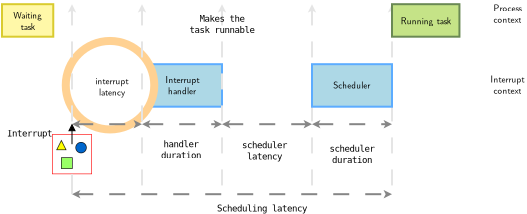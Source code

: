 <?xml version="1.0" encoding="UTF-8"?>
<dia:diagram xmlns:dia="http://www.lysator.liu.se/~alla/dia/">
  <dia:layer name="Background" visible="true" active="true">
    <dia:group>
      <dia:object type="Standard - Box" version="0" id="O0">
        <dia:attribute name="obj_pos">
          <dia:point val="7,11"/>
        </dia:attribute>
        <dia:attribute name="obj_bb">
          <dia:rectangle val="6.95,10.95;11.05,13.175"/>
        </dia:attribute>
        <dia:attribute name="elem_corner">
          <dia:point val="7,11"/>
        </dia:attribute>
        <dia:attribute name="elem_width">
          <dia:real val="4"/>
        </dia:attribute>
        <dia:attribute name="elem_height">
          <dia:real val="2.125"/>
        </dia:attribute>
        <dia:attribute name="border_width">
          <dia:real val="0.1"/>
        </dia:attribute>
        <dia:attribute name="border_color">
          <dia:color val="#5cacff"/>
        </dia:attribute>
        <dia:attribute name="inner_color">
          <dia:color val="#add8e6"/>
        </dia:attribute>
        <dia:attribute name="show_background">
          <dia:boolean val="true"/>
        </dia:attribute>
      </dia:object>
      <dia:object type="Standard - Text" version="1" id="O1">
        <dia:attribute name="obj_pos">
          <dia:point val="9,11.937"/>
        </dia:attribute>
        <dia:attribute name="obj_bb">
          <dia:rectangle val="8.008,11.517;9.992,12.608"/>
        </dia:attribute>
        <dia:attribute name="text">
          <dia:composite type="text">
            <dia:attribute name="string">
              <dia:string>#Interrupt
handler#</dia:string>
            </dia:attribute>
            <dia:attribute name="font">
              <dia:font family="Latin Modern Sans" style="0" name="Courier"/>
            </dia:attribute>
            <dia:attribute name="height">
              <dia:real val="0.564"/>
            </dia:attribute>
            <dia:attribute name="pos">
              <dia:point val="9,11.937"/>
            </dia:attribute>
            <dia:attribute name="color">
              <dia:color val="#000000"/>
            </dia:attribute>
            <dia:attribute name="alignment">
              <dia:enum val="1"/>
            </dia:attribute>
          </dia:composite>
        </dia:attribute>
        <dia:attribute name="valign">
          <dia:enum val="3"/>
        </dia:attribute>
      </dia:object>
    </dia:group>
    <dia:object type="Standard - Ellipse" version="0" id="O2">
      <dia:attribute name="obj_pos">
        <dia:point val="3.188,9.838"/>
      </dia:attribute>
      <dia:attribute name="obj_bb">
        <dia:rectangle val="2.987,9.637;7.812,14.463"/>
      </dia:attribute>
      <dia:attribute name="elem_corner">
        <dia:point val="3.188,9.838"/>
      </dia:attribute>
      <dia:attribute name="elem_width">
        <dia:real val="4.425"/>
      </dia:attribute>
      <dia:attribute name="elem_height">
        <dia:real val="4.425"/>
      </dia:attribute>
      <dia:attribute name="border_width">
        <dia:real val="0.4"/>
      </dia:attribute>
      <dia:attribute name="border_color">
        <dia:color val="#ffd192"/>
      </dia:attribute>
      <dia:attribute name="aspect">
        <dia:enum val="2"/>
      </dia:attribute>
    </dia:object>
    <dia:object type="Standard - Image" version="0" id="O3">
      <dia:attribute name="obj_pos">
        <dia:point val="2.5,14.5"/>
      </dia:attribute>
      <dia:attribute name="obj_bb">
        <dia:rectangle val="2.45,14.45;4.55,16.55"/>
      </dia:attribute>
      <dia:attribute name="elem_corner">
        <dia:point val="2.5,14.5"/>
      </dia:attribute>
      <dia:attribute name="elem_width">
        <dia:real val="2"/>
      </dia:attribute>
      <dia:attribute name="elem_height">
        <dia:real val="2"/>
      </dia:attribute>
      <dia:attribute name="draw_border">
        <dia:boolean val="false"/>
      </dia:attribute>
      <dia:attribute name="keep_aspect">
        <dia:boolean val="true"/>
      </dia:attribute>
      <dia:attribute name="file">
        <dia:string>#./board.png#</dia:string>
      </dia:attribute>
    </dia:object>
    <dia:object type="Standard - Line" version="0" id="O4">
      <dia:attribute name="obj_pos">
        <dia:point val="3.5,17.5"/>
      </dia:attribute>
      <dia:attribute name="obj_bb">
        <dia:rectangle val="3.45,17.288;19.55,17.712"/>
      </dia:attribute>
      <dia:attribute name="conn_endpoints">
        <dia:point val="3.5,17.5"/>
        <dia:point val="19.5,17.5"/>
      </dia:attribute>
      <dia:attribute name="numcp">
        <dia:int val="1"/>
      </dia:attribute>
      <dia:attribute name="line_color">
        <dia:color val="#868686"/>
      </dia:attribute>
      <dia:attribute name="line_width">
        <dia:real val="0.1"/>
      </dia:attribute>
      <dia:attribute name="line_style">
        <dia:enum val="1"/>
      </dia:attribute>
      <dia:attribute name="start_arrow">
        <dia:enum val="22"/>
      </dia:attribute>
      <dia:attribute name="start_arrow_length">
        <dia:real val="0.2"/>
      </dia:attribute>
      <dia:attribute name="start_arrow_width">
        <dia:real val="0.2"/>
      </dia:attribute>
      <dia:attribute name="end_arrow">
        <dia:enum val="22"/>
      </dia:attribute>
      <dia:attribute name="end_arrow_length">
        <dia:real val="0.2"/>
      </dia:attribute>
      <dia:attribute name="end_arrow_width">
        <dia:real val="0.2"/>
      </dia:attribute>
      <dia:attribute name="dashlength">
        <dia:real val="0.8"/>
      </dia:attribute>
    </dia:object>
    <dia:object type="Standard - Text" version="1" id="O5">
      <dia:attribute name="obj_pos">
        <dia:point val="1.37,14.461"/>
      </dia:attribute>
      <dia:attribute name="obj_bb">
        <dia:rectangle val="0.143,14.197;2.596,14.725"/>
      </dia:attribute>
      <dia:attribute name="text">
        <dia:composite type="text">
          <dia:attribute name="string">
            <dia:string>#Interrupt#</dia:string>
          </dia:attribute>
          <dia:attribute name="font">
            <dia:font family="Inconsolata" style="48" name="Courier"/>
          </dia:attribute>
          <dia:attribute name="height">
            <dia:real val="0.564"/>
          </dia:attribute>
          <dia:attribute name="pos">
            <dia:point val="1.37,14.617"/>
          </dia:attribute>
          <dia:attribute name="color">
            <dia:color val="#000000"/>
          </dia:attribute>
          <dia:attribute name="alignment">
            <dia:enum val="1"/>
          </dia:attribute>
        </dia:composite>
      </dia:attribute>
      <dia:attribute name="valign">
        <dia:enum val="2"/>
      </dia:attribute>
    </dia:object>
    <dia:object type="Standard - Line" version="0" id="O6">
      <dia:attribute name="obj_pos">
        <dia:point val="3.5,14"/>
      </dia:attribute>
      <dia:attribute name="obj_bb">
        <dia:rectangle val="3.45,13.788;7.05,14.212"/>
      </dia:attribute>
      <dia:attribute name="conn_endpoints">
        <dia:point val="3.5,14"/>
        <dia:point val="7,14"/>
      </dia:attribute>
      <dia:attribute name="numcp">
        <dia:int val="2"/>
      </dia:attribute>
      <dia:attribute name="line_color">
        <dia:color val="#868686"/>
      </dia:attribute>
      <dia:attribute name="line_width">
        <dia:real val="0.1"/>
      </dia:attribute>
      <dia:attribute name="line_style">
        <dia:enum val="1"/>
      </dia:attribute>
      <dia:attribute name="start_arrow">
        <dia:enum val="22"/>
      </dia:attribute>
      <dia:attribute name="start_arrow_length">
        <dia:real val="0.2"/>
      </dia:attribute>
      <dia:attribute name="start_arrow_width">
        <dia:real val="0.2"/>
      </dia:attribute>
      <dia:attribute name="end_arrow">
        <dia:enum val="22"/>
      </dia:attribute>
      <dia:attribute name="end_arrow_length">
        <dia:real val="0.2"/>
      </dia:attribute>
      <dia:attribute name="end_arrow_width">
        <dia:real val="0.2"/>
      </dia:attribute>
      <dia:attribute name="dashlength">
        <dia:real val="0.8"/>
      </dia:attribute>
    </dia:object>
    <dia:group>
      <dia:object type="Standard - Box" version="0" id="O7">
        <dia:attribute name="obj_pos">
          <dia:point val="0,8"/>
        </dia:attribute>
        <dia:attribute name="obj_bb">
          <dia:rectangle val="-0.05,7.95;2.613,9.675"/>
        </dia:attribute>
        <dia:attribute name="elem_corner">
          <dia:point val="0,8"/>
        </dia:attribute>
        <dia:attribute name="elem_width">
          <dia:real val="2.563"/>
        </dia:attribute>
        <dia:attribute name="elem_height">
          <dia:real val="1.625"/>
        </dia:attribute>
        <dia:attribute name="border_width">
          <dia:real val="0.1"/>
        </dia:attribute>
        <dia:attribute name="border_color">
          <dia:color val="#d9cb2f"/>
        </dia:attribute>
        <dia:attribute name="inner_color">
          <dia:color val="#fff8a8"/>
        </dia:attribute>
        <dia:attribute name="show_background">
          <dia:boolean val="true"/>
        </dia:attribute>
      </dia:object>
      <dia:object type="Standard - Text" version="1" id="O8">
        <dia:attribute name="obj_pos">
          <dia:point val="1.281,8.812"/>
        </dia:attribute>
        <dia:attribute name="obj_bb">
          <dia:rectangle val="0.434,8.266;2.129,9.358"/>
        </dia:attribute>
        <dia:attribute name="text">
          <dia:composite type="text">
            <dia:attribute name="string">
              <dia:string>#Waiting
task#</dia:string>
            </dia:attribute>
            <dia:attribute name="font">
              <dia:font family="Latin Modern Sans" style="0" name="Courier"/>
            </dia:attribute>
            <dia:attribute name="height">
              <dia:real val="0.564"/>
            </dia:attribute>
            <dia:attribute name="pos">
              <dia:point val="1.281,8.686"/>
            </dia:attribute>
            <dia:attribute name="color">
              <dia:color val="#000000"/>
            </dia:attribute>
            <dia:attribute name="alignment">
              <dia:enum val="1"/>
            </dia:attribute>
          </dia:composite>
        </dia:attribute>
        <dia:attribute name="valign">
          <dia:enum val="2"/>
        </dia:attribute>
        <dia:connections>
          <dia:connection handle="0" to="O7" connection="8"/>
        </dia:connections>
      </dia:object>
    </dia:group>
    <dia:object type="Standard - Text" version="1" id="O9">
      <dia:attribute name="obj_pos">
        <dia:point val="25.346,8.363"/>
      </dia:attribute>
      <dia:attribute name="obj_bb">
        <dia:rectangle val="24.419,7.942;26.273,9.034"/>
      </dia:attribute>
      <dia:attribute name="text">
        <dia:composite type="text">
          <dia:attribute name="string">
            <dia:string>#Process 
context #</dia:string>
          </dia:attribute>
          <dia:attribute name="font">
            <dia:font family="Latin Modern Sans" style="0" name="Courier"/>
          </dia:attribute>
          <dia:attribute name="height">
            <dia:real val="0.564"/>
          </dia:attribute>
          <dia:attribute name="pos">
            <dia:point val="25.346,8.363"/>
          </dia:attribute>
          <dia:attribute name="color">
            <dia:color val="#000000"/>
          </dia:attribute>
          <dia:attribute name="alignment">
            <dia:enum val="1"/>
          </dia:attribute>
        </dia:composite>
      </dia:attribute>
      <dia:attribute name="valign">
        <dia:enum val="3"/>
      </dia:attribute>
    </dia:object>
    <dia:object type="Standard - Text" version="1" id="O10">
      <dia:attribute name="obj_pos">
        <dia:point val="25.346,11.912"/>
      </dia:attribute>
      <dia:attribute name="obj_bb">
        <dia:rectangle val="24.282,11.492;26.41,12.584"/>
      </dia:attribute>
      <dia:attribute name="text">
        <dia:composite type="text">
          <dia:attribute name="string">
            <dia:string>#Interrupt 
context #</dia:string>
          </dia:attribute>
          <dia:attribute name="font">
            <dia:font family="Latin Modern Sans" style="0" name="Courier"/>
          </dia:attribute>
          <dia:attribute name="height">
            <dia:real val="0.564"/>
          </dia:attribute>
          <dia:attribute name="pos">
            <dia:point val="25.346,11.912"/>
          </dia:attribute>
          <dia:attribute name="color">
            <dia:color val="#000000"/>
          </dia:attribute>
          <dia:attribute name="alignment">
            <dia:enum val="1"/>
          </dia:attribute>
        </dia:composite>
      </dia:attribute>
      <dia:attribute name="valign">
        <dia:enum val="3"/>
      </dia:attribute>
    </dia:object>
    <dia:object type="Standard - Text" version="1" id="O11">
      <dia:attribute name="obj_pos">
        <dia:point val="5.5,12"/>
      </dia:attribute>
      <dia:attribute name="obj_bb">
        <dia:rectangle val="4.511,11.58;6.489,12.672"/>
      </dia:attribute>
      <dia:attribute name="text">
        <dia:composite type="text">
          <dia:attribute name="string">
            <dia:string>#interrupt
latency#</dia:string>
          </dia:attribute>
          <dia:attribute name="font">
            <dia:font family="Latin Modern Sans" style="0" name="Courier"/>
          </dia:attribute>
          <dia:attribute name="height">
            <dia:real val="0.564"/>
          </dia:attribute>
          <dia:attribute name="pos">
            <dia:point val="5.5,12"/>
          </dia:attribute>
          <dia:attribute name="color">
            <dia:color val="#000000"/>
          </dia:attribute>
          <dia:attribute name="alignment">
            <dia:enum val="1"/>
          </dia:attribute>
        </dia:composite>
      </dia:attribute>
      <dia:attribute name="valign">
        <dia:enum val="3"/>
      </dia:attribute>
    </dia:object>
    <dia:object type="Standard - Text" version="1" id="O12">
      <dia:attribute name="obj_pos">
        <dia:point val="8.947,15.274"/>
      </dia:attribute>
      <dia:attribute name="obj_bb">
        <dia:rectangle val="7.857,14.728;10.037,15.82"/>
      </dia:attribute>
      <dia:attribute name="text">
        <dia:composite type="text">
          <dia:attribute name="string">
            <dia:string>#handler
duration#</dia:string>
          </dia:attribute>
          <dia:attribute name="font">
            <dia:font family="Inconsolata" style="48" name="Courier"/>
          </dia:attribute>
          <dia:attribute name="height">
            <dia:real val="0.564"/>
          </dia:attribute>
          <dia:attribute name="pos">
            <dia:point val="8.947,15.148"/>
          </dia:attribute>
          <dia:attribute name="color">
            <dia:color val="#000000"/>
          </dia:attribute>
          <dia:attribute name="alignment">
            <dia:enum val="1"/>
          </dia:attribute>
        </dia:composite>
      </dia:attribute>
      <dia:attribute name="valign">
        <dia:enum val="2"/>
      </dia:attribute>
    </dia:object>
    <dia:object type="Standard - Text" version="1" id="O13">
      <dia:attribute name="obj_pos">
        <dia:point val="13.131,15.329"/>
      </dia:attribute>
      <dia:attribute name="obj_bb">
        <dia:rectangle val="11.905,14.783;14.357,15.875"/>
      </dia:attribute>
      <dia:attribute name="text">
        <dia:composite type="text">
          <dia:attribute name="string">
            <dia:string>#scheduler
latency#</dia:string>
          </dia:attribute>
          <dia:attribute name="font">
            <dia:font family="Inconsolata" style="48" name="Courier"/>
          </dia:attribute>
          <dia:attribute name="height">
            <dia:real val="0.564"/>
          </dia:attribute>
          <dia:attribute name="pos">
            <dia:point val="13.131,15.203"/>
          </dia:attribute>
          <dia:attribute name="color">
            <dia:color val="#000000"/>
          </dia:attribute>
          <dia:attribute name="alignment">
            <dia:enum val="1"/>
          </dia:attribute>
        </dia:composite>
      </dia:attribute>
      <dia:attribute name="valign">
        <dia:enum val="2"/>
      </dia:attribute>
    </dia:object>
    <dia:object type="Standard - Text" version="1" id="O14">
      <dia:attribute name="obj_pos">
        <dia:point val="17.5,15.5"/>
      </dia:attribute>
      <dia:attribute name="obj_bb">
        <dia:rectangle val="16.274,14.954;18.726,16.046"/>
      </dia:attribute>
      <dia:attribute name="text">
        <dia:composite type="text">
          <dia:attribute name="string">
            <dia:string>#scheduler
duration#</dia:string>
          </dia:attribute>
          <dia:attribute name="font">
            <dia:font family="Inconsolata" style="48" name="Courier"/>
          </dia:attribute>
          <dia:attribute name="height">
            <dia:real val="0.564"/>
          </dia:attribute>
          <dia:attribute name="pos">
            <dia:point val="17.5,15.374"/>
          </dia:attribute>
          <dia:attribute name="color">
            <dia:color val="#000000"/>
          </dia:attribute>
          <dia:attribute name="alignment">
            <dia:enum val="1"/>
          </dia:attribute>
        </dia:composite>
      </dia:attribute>
      <dia:attribute name="valign">
        <dia:enum val="2"/>
      </dia:attribute>
    </dia:object>
    <dia:object type="Standard - Text" version="1" id="O15">
      <dia:attribute name="obj_pos">
        <dia:point val="12.998,18.213"/>
      </dia:attribute>
      <dia:attribute name="obj_bb">
        <dia:rectangle val="10.545,17.95;15.45,18.477"/>
      </dia:attribute>
      <dia:attribute name="text">
        <dia:composite type="text">
          <dia:attribute name="string">
            <dia:string>#Scheduling latency#</dia:string>
          </dia:attribute>
          <dia:attribute name="font">
            <dia:font family="Inconsolata" style="48" name="Courier"/>
          </dia:attribute>
          <dia:attribute name="height">
            <dia:real val="0.564"/>
          </dia:attribute>
          <dia:attribute name="pos">
            <dia:point val="12.998,18.37"/>
          </dia:attribute>
          <dia:attribute name="color">
            <dia:color val="#000000"/>
          </dia:attribute>
          <dia:attribute name="alignment">
            <dia:enum val="1"/>
          </dia:attribute>
        </dia:composite>
      </dia:attribute>
      <dia:attribute name="valign">
        <dia:enum val="2"/>
      </dia:attribute>
    </dia:object>
    <dia:object type="Standard - Line" version="0" id="O16">
      <dia:attribute name="obj_pos">
        <dia:point val="3.5,15"/>
      </dia:attribute>
      <dia:attribute name="obj_bb">
        <dia:rectangle val="3.31,13.944;3.69,15.025"/>
      </dia:attribute>
      <dia:attribute name="conn_endpoints">
        <dia:point val="3.5,15"/>
        <dia:point val="3.5,14"/>
      </dia:attribute>
      <dia:attribute name="numcp">
        <dia:int val="1"/>
      </dia:attribute>
      <dia:attribute name="line_width">
        <dia:real val="0.05"/>
      </dia:attribute>
      <dia:attribute name="end_arrow">
        <dia:enum val="3"/>
      </dia:attribute>
      <dia:attribute name="end_arrow_length">
        <dia:real val="0.3"/>
      </dia:attribute>
      <dia:attribute name="end_arrow_width">
        <dia:real val="0.3"/>
      </dia:attribute>
    </dia:object>
    <dia:object type="Standard - Line" version="0" id="O17">
      <dia:attribute name="obj_pos">
        <dia:point val="3.5,8"/>
      </dia:attribute>
      <dia:attribute name="obj_bb">
        <dia:rectangle val="3.288,7.95;3.712,14.05"/>
      </dia:attribute>
      <dia:attribute name="conn_endpoints">
        <dia:point val="3.5,8"/>
        <dia:point val="3.5,14"/>
      </dia:attribute>
      <dia:attribute name="numcp">
        <dia:int val="1"/>
      </dia:attribute>
      <dia:attribute name="line_color">
        <dia:color val="#e5e5e5"/>
      </dia:attribute>
      <dia:attribute name="line_width">
        <dia:real val="0.1"/>
      </dia:attribute>
      <dia:attribute name="line_style">
        <dia:enum val="1"/>
      </dia:attribute>
      <dia:attribute name="start_arrow">
        <dia:enum val="22"/>
      </dia:attribute>
      <dia:attribute name="start_arrow_length">
        <dia:real val="0.2"/>
      </dia:attribute>
      <dia:attribute name="start_arrow_width">
        <dia:real val="0.2"/>
      </dia:attribute>
      <dia:attribute name="dashlength">
        <dia:real val="0.8"/>
      </dia:attribute>
    </dia:object>
    <dia:object type="Standard - Line" version="0" id="O18">
      <dia:attribute name="obj_pos">
        <dia:point val="7,8"/>
      </dia:attribute>
      <dia:attribute name="obj_bb">
        <dia:rectangle val="6.788,7.95;7.212,17.55"/>
      </dia:attribute>
      <dia:attribute name="conn_endpoints">
        <dia:point val="7,8"/>
        <dia:point val="7,17.5"/>
      </dia:attribute>
      <dia:attribute name="numcp">
        <dia:int val="1"/>
      </dia:attribute>
      <dia:attribute name="line_color">
        <dia:color val="#e5e5e5"/>
      </dia:attribute>
      <dia:attribute name="line_width">
        <dia:real val="0.1"/>
      </dia:attribute>
      <dia:attribute name="line_style">
        <dia:enum val="1"/>
      </dia:attribute>
      <dia:attribute name="start_arrow">
        <dia:enum val="22"/>
      </dia:attribute>
      <dia:attribute name="start_arrow_length">
        <dia:real val="0.2"/>
      </dia:attribute>
      <dia:attribute name="start_arrow_width">
        <dia:real val="0.2"/>
      </dia:attribute>
      <dia:attribute name="dashlength">
        <dia:real val="0.8"/>
      </dia:attribute>
    </dia:object>
    <dia:object type="Standard - Line" version="0" id="O19">
      <dia:attribute name="obj_pos">
        <dia:point val="11,8"/>
      </dia:attribute>
      <dia:attribute name="obj_bb">
        <dia:rectangle val="10.788,7.95;11.212,17.55"/>
      </dia:attribute>
      <dia:attribute name="conn_endpoints">
        <dia:point val="11,8"/>
        <dia:point val="11,17.5"/>
      </dia:attribute>
      <dia:attribute name="numcp">
        <dia:int val="1"/>
      </dia:attribute>
      <dia:attribute name="line_color">
        <dia:color val="#e5e5e5"/>
      </dia:attribute>
      <dia:attribute name="line_width">
        <dia:real val="0.1"/>
      </dia:attribute>
      <dia:attribute name="line_style">
        <dia:enum val="1"/>
      </dia:attribute>
      <dia:attribute name="start_arrow">
        <dia:enum val="22"/>
      </dia:attribute>
      <dia:attribute name="start_arrow_length">
        <dia:real val="0.2"/>
      </dia:attribute>
      <dia:attribute name="start_arrow_width">
        <dia:real val="0.2"/>
      </dia:attribute>
      <dia:attribute name="dashlength">
        <dia:real val="0.8"/>
      </dia:attribute>
    </dia:object>
    <dia:object type="Standard - Line" version="0" id="O20">
      <dia:attribute name="obj_pos">
        <dia:point val="15.5,8"/>
      </dia:attribute>
      <dia:attribute name="obj_bb">
        <dia:rectangle val="15.288,7.95;15.712,17.55"/>
      </dia:attribute>
      <dia:attribute name="conn_endpoints">
        <dia:point val="15.5,8"/>
        <dia:point val="15.5,17.5"/>
      </dia:attribute>
      <dia:attribute name="numcp">
        <dia:int val="1"/>
      </dia:attribute>
      <dia:attribute name="line_color">
        <dia:color val="#e5e5e5"/>
      </dia:attribute>
      <dia:attribute name="line_width">
        <dia:real val="0.1"/>
      </dia:attribute>
      <dia:attribute name="line_style">
        <dia:enum val="1"/>
      </dia:attribute>
      <dia:attribute name="start_arrow">
        <dia:enum val="22"/>
      </dia:attribute>
      <dia:attribute name="start_arrow_length">
        <dia:real val="0.2"/>
      </dia:attribute>
      <dia:attribute name="start_arrow_width">
        <dia:real val="0.2"/>
      </dia:attribute>
      <dia:attribute name="dashlength">
        <dia:real val="0.8"/>
      </dia:attribute>
    </dia:object>
    <dia:object type="Standard - Line" version="0" id="O21">
      <dia:attribute name="obj_pos">
        <dia:point val="19.5,8"/>
      </dia:attribute>
      <dia:attribute name="obj_bb">
        <dia:rectangle val="19.288,7.95;19.712,17.55"/>
      </dia:attribute>
      <dia:attribute name="conn_endpoints">
        <dia:point val="19.5,8"/>
        <dia:point val="19.5,17.5"/>
      </dia:attribute>
      <dia:attribute name="numcp">
        <dia:int val="1"/>
      </dia:attribute>
      <dia:attribute name="line_color">
        <dia:color val="#e5e5e5"/>
      </dia:attribute>
      <dia:attribute name="line_width">
        <dia:real val="0.1"/>
      </dia:attribute>
      <dia:attribute name="line_style">
        <dia:enum val="1"/>
      </dia:attribute>
      <dia:attribute name="start_arrow">
        <dia:enum val="22"/>
      </dia:attribute>
      <dia:attribute name="start_arrow_length">
        <dia:real val="0.2"/>
      </dia:attribute>
      <dia:attribute name="start_arrow_width">
        <dia:real val="0.2"/>
      </dia:attribute>
      <dia:attribute name="dashlength">
        <dia:real val="0.8"/>
      </dia:attribute>
      <dia:connections>
        <dia:connection handle="0" to="O24" connection="0"/>
      </dia:connections>
    </dia:object>
    <dia:group>
      <dia:object type="Standard - Box" version="0" id="O22">
        <dia:attribute name="obj_pos">
          <dia:point val="15.5,11"/>
        </dia:attribute>
        <dia:attribute name="obj_bb">
          <dia:rectangle val="15.45,10.95;19.55,13.175"/>
        </dia:attribute>
        <dia:attribute name="elem_corner">
          <dia:point val="15.5,11"/>
        </dia:attribute>
        <dia:attribute name="elem_width">
          <dia:real val="4"/>
        </dia:attribute>
        <dia:attribute name="elem_height">
          <dia:real val="2.125"/>
        </dia:attribute>
        <dia:attribute name="border_width">
          <dia:real val="0.1"/>
        </dia:attribute>
        <dia:attribute name="border_color">
          <dia:color val="#5cacff"/>
        </dia:attribute>
        <dia:attribute name="inner_color">
          <dia:color val="#add8e6"/>
        </dia:attribute>
        <dia:attribute name="show_background">
          <dia:boolean val="true"/>
        </dia:attribute>
      </dia:object>
      <dia:object type="Standard - Text" version="1" id="O23">
        <dia:attribute name="obj_pos">
          <dia:point val="17.493,12.219"/>
        </dia:attribute>
        <dia:attribute name="obj_bb">
          <dia:rectangle val="16.365,11.799;18.622,12.326"/>
        </dia:attribute>
        <dia:attribute name="text">
          <dia:composite type="text">
            <dia:attribute name="string">
              <dia:string>#Scheduler#</dia:string>
            </dia:attribute>
            <dia:attribute name="font">
              <dia:font family="Latin Modern Sans" style="0" name="Courier"/>
            </dia:attribute>
            <dia:attribute name="height">
              <dia:real val="0.564"/>
            </dia:attribute>
            <dia:attribute name="pos">
              <dia:point val="17.493,12.219"/>
            </dia:attribute>
            <dia:attribute name="color">
              <dia:color val="#000000"/>
            </dia:attribute>
            <dia:attribute name="alignment">
              <dia:enum val="1"/>
            </dia:attribute>
          </dia:composite>
        </dia:attribute>
        <dia:attribute name="valign">
          <dia:enum val="3"/>
        </dia:attribute>
      </dia:object>
    </dia:group>
    <dia:group>
      <dia:object type="Standard - Box" version="0" id="O24">
        <dia:attribute name="obj_pos">
          <dia:point val="19.5,8"/>
        </dia:attribute>
        <dia:attribute name="obj_bb">
          <dia:rectangle val="19.45,7.95;22.922,9.675"/>
        </dia:attribute>
        <dia:attribute name="elem_corner">
          <dia:point val="19.5,8"/>
        </dia:attribute>
        <dia:attribute name="elem_width">
          <dia:real val="3.372"/>
        </dia:attribute>
        <dia:attribute name="elem_height">
          <dia:real val="1.625"/>
        </dia:attribute>
        <dia:attribute name="border_width">
          <dia:real val="0.1"/>
        </dia:attribute>
        <dia:attribute name="border_color">
          <dia:color val="#6a8954"/>
        </dia:attribute>
        <dia:attribute name="inner_color">
          <dia:color val="#c5e387"/>
        </dia:attribute>
        <dia:attribute name="show_background">
          <dia:boolean val="true"/>
        </dia:attribute>
      </dia:object>
      <dia:object type="Standard - Text" version="1" id="O25">
        <dia:attribute name="obj_pos">
          <dia:point val="21.186,8.812"/>
        </dia:attribute>
        <dia:attribute name="obj_bb">
          <dia:rectangle val="19.715,8.549;22.657,9.076"/>
        </dia:attribute>
        <dia:attribute name="text">
          <dia:composite type="text">
            <dia:attribute name="string">
              <dia:string>#Running task#</dia:string>
            </dia:attribute>
            <dia:attribute name="font">
              <dia:font family="Latin Modern Sans" style="0" name="Courier"/>
            </dia:attribute>
            <dia:attribute name="height">
              <dia:real val="0.564"/>
            </dia:attribute>
            <dia:attribute name="pos">
              <dia:point val="21.186,8.969"/>
            </dia:attribute>
            <dia:attribute name="color">
              <dia:color val="#000000"/>
            </dia:attribute>
            <dia:attribute name="alignment">
              <dia:enum val="1"/>
            </dia:attribute>
          </dia:composite>
        </dia:attribute>
        <dia:attribute name="valign">
          <dia:enum val="2"/>
        </dia:attribute>
        <dia:connections>
          <dia:connection handle="0" to="O24" connection="8"/>
        </dia:connections>
      </dia:object>
    </dia:group>
    <dia:object type="Standard - Text" version="1" id="O26">
      <dia:attribute name="obj_pos">
        <dia:point val="11,9"/>
      </dia:attribute>
      <dia:attribute name="obj_bb">
        <dia:rectangle val="9.229,8.454;12.771,9.546"/>
      </dia:attribute>
      <dia:attribute name="text">
        <dia:composite type="text">
          <dia:attribute name="string">
            <dia:string>#Makes the
task runnable#</dia:string>
          </dia:attribute>
          <dia:attribute name="font">
            <dia:font family="Inconsolata" style="48" name="Courier"/>
          </dia:attribute>
          <dia:attribute name="height">
            <dia:real val="0.564"/>
          </dia:attribute>
          <dia:attribute name="pos">
            <dia:point val="11,8.874"/>
          </dia:attribute>
          <dia:attribute name="color">
            <dia:color val="#000000"/>
          </dia:attribute>
          <dia:attribute name="alignment">
            <dia:enum val="1"/>
          </dia:attribute>
        </dia:composite>
      </dia:attribute>
      <dia:attribute name="valign">
        <dia:enum val="2"/>
      </dia:attribute>
    </dia:object>
    <dia:object type="Standard - Line" version="0" id="O27">
      <dia:attribute name="obj_pos">
        <dia:point val="7,14"/>
      </dia:attribute>
      <dia:attribute name="obj_bb">
        <dia:rectangle val="6.95,13.788;11.05,14.212"/>
      </dia:attribute>
      <dia:attribute name="conn_endpoints">
        <dia:point val="7,14"/>
        <dia:point val="11,14"/>
      </dia:attribute>
      <dia:attribute name="numcp">
        <dia:int val="2"/>
      </dia:attribute>
      <dia:attribute name="line_color">
        <dia:color val="#868686"/>
      </dia:attribute>
      <dia:attribute name="line_width">
        <dia:real val="0.1"/>
      </dia:attribute>
      <dia:attribute name="line_style">
        <dia:enum val="1"/>
      </dia:attribute>
      <dia:attribute name="start_arrow">
        <dia:enum val="22"/>
      </dia:attribute>
      <dia:attribute name="start_arrow_length">
        <dia:real val="0.2"/>
      </dia:attribute>
      <dia:attribute name="start_arrow_width">
        <dia:real val="0.2"/>
      </dia:attribute>
      <dia:attribute name="end_arrow">
        <dia:enum val="22"/>
      </dia:attribute>
      <dia:attribute name="end_arrow_length">
        <dia:real val="0.2"/>
      </dia:attribute>
      <dia:attribute name="end_arrow_width">
        <dia:real val="0.2"/>
      </dia:attribute>
      <dia:attribute name="dashlength">
        <dia:real val="0.8"/>
      </dia:attribute>
    </dia:object>
    <dia:object type="Standard - Line" version="0" id="O28">
      <dia:attribute name="obj_pos">
        <dia:point val="11,14"/>
      </dia:attribute>
      <dia:attribute name="obj_bb">
        <dia:rectangle val="10.95,13.788;15.55,14.212"/>
      </dia:attribute>
      <dia:attribute name="conn_endpoints">
        <dia:point val="11,14"/>
        <dia:point val="15.5,14"/>
      </dia:attribute>
      <dia:attribute name="numcp">
        <dia:int val="2"/>
      </dia:attribute>
      <dia:attribute name="line_color">
        <dia:color val="#868686"/>
      </dia:attribute>
      <dia:attribute name="line_width">
        <dia:real val="0.1"/>
      </dia:attribute>
      <dia:attribute name="line_style">
        <dia:enum val="1"/>
      </dia:attribute>
      <dia:attribute name="start_arrow">
        <dia:enum val="22"/>
      </dia:attribute>
      <dia:attribute name="start_arrow_length">
        <dia:real val="0.2"/>
      </dia:attribute>
      <dia:attribute name="start_arrow_width">
        <dia:real val="0.2"/>
      </dia:attribute>
      <dia:attribute name="end_arrow">
        <dia:enum val="22"/>
      </dia:attribute>
      <dia:attribute name="end_arrow_length">
        <dia:real val="0.2"/>
      </dia:attribute>
      <dia:attribute name="end_arrow_width">
        <dia:real val="0.2"/>
      </dia:attribute>
      <dia:attribute name="dashlength">
        <dia:real val="0.8"/>
      </dia:attribute>
    </dia:object>
    <dia:object type="Standard - Line" version="0" id="O29">
      <dia:attribute name="obj_pos">
        <dia:point val="15.5,14"/>
      </dia:attribute>
      <dia:attribute name="obj_bb">
        <dia:rectangle val="15.45,13.788;19.55,14.212"/>
      </dia:attribute>
      <dia:attribute name="conn_endpoints">
        <dia:point val="15.5,14"/>
        <dia:point val="19.5,14"/>
      </dia:attribute>
      <dia:attribute name="numcp">
        <dia:int val="2"/>
      </dia:attribute>
      <dia:attribute name="line_color">
        <dia:color val="#868686"/>
      </dia:attribute>
      <dia:attribute name="line_width">
        <dia:real val="0.1"/>
      </dia:attribute>
      <dia:attribute name="line_style">
        <dia:enum val="1"/>
      </dia:attribute>
      <dia:attribute name="start_arrow">
        <dia:enum val="22"/>
      </dia:attribute>
      <dia:attribute name="start_arrow_length">
        <dia:real val="0.2"/>
      </dia:attribute>
      <dia:attribute name="start_arrow_width">
        <dia:real val="0.2"/>
      </dia:attribute>
      <dia:attribute name="end_arrow">
        <dia:enum val="22"/>
      </dia:attribute>
      <dia:attribute name="end_arrow_length">
        <dia:real val="0.2"/>
      </dia:attribute>
      <dia:attribute name="end_arrow_width">
        <dia:real val="0.2"/>
      </dia:attribute>
      <dia:attribute name="dashlength">
        <dia:real val="0.8"/>
      </dia:attribute>
    </dia:object>
    <dia:object type="Standard - Line" version="0" id="O30">
      <dia:attribute name="obj_pos">
        <dia:point val="3.5,16.6"/>
      </dia:attribute>
      <dia:attribute name="obj_bb">
        <dia:rectangle val="3.45,16.55;3.55,17.55"/>
      </dia:attribute>
      <dia:attribute name="conn_endpoints">
        <dia:point val="3.5,16.6"/>
        <dia:point val="3.5,17.5"/>
      </dia:attribute>
      <dia:attribute name="numcp">
        <dia:int val="1"/>
      </dia:attribute>
      <dia:attribute name="line_color">
        <dia:color val="#e5e5e5"/>
      </dia:attribute>
      <dia:attribute name="line_width">
        <dia:real val="0.1"/>
      </dia:attribute>
      <dia:connections>
        <dia:connection handle="0" to="O3" connection="8"/>
      </dia:connections>
    </dia:object>
  </dia:layer>
</dia:diagram>
